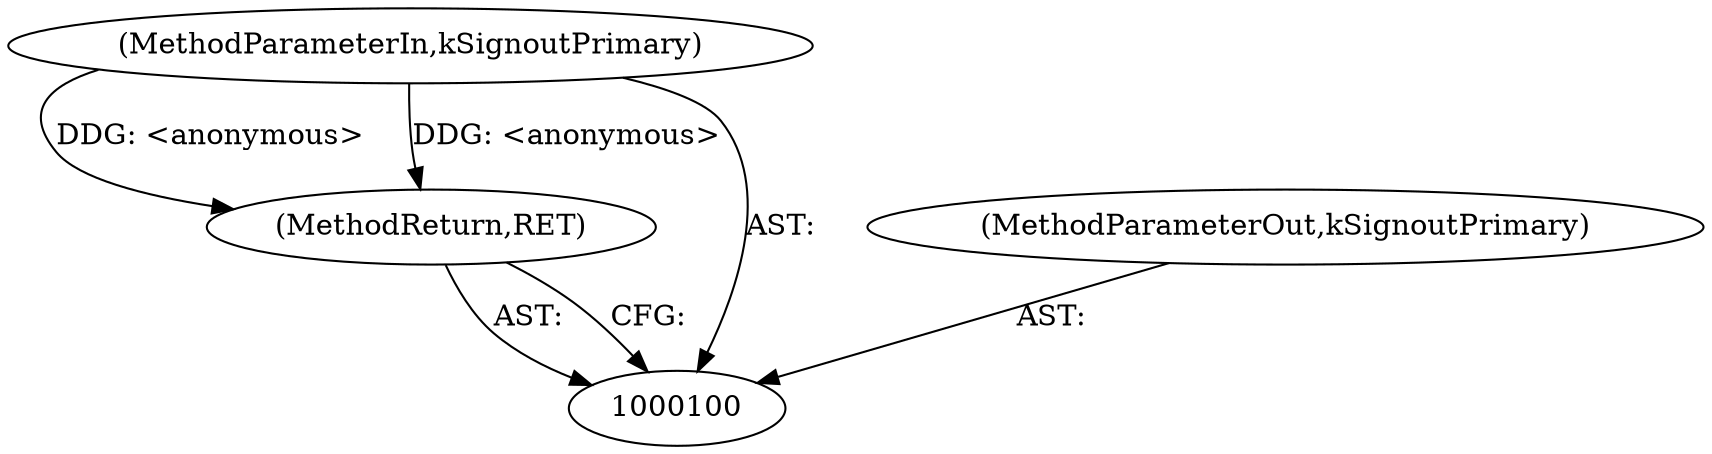 digraph "0_Chrome_282f53ffdc3b1902da86f6a0791af736837efbf8_0" {
"1000101" [label="(MethodParameterIn,kSignoutPrimary)"];
"1000136" [label="(MethodParameterOut,kSignoutPrimary)"];
"1000103" [label="(MethodReturn,RET)"];
"1000101" -> "1000100"  [label="AST: "];
"1000101" -> "1000103"  [label="DDG: <anonymous>"];
"1000136" -> "1000100"  [label="AST: "];
"1000103" -> "1000100"  [label="AST: "];
"1000103" -> "1000100"  [label="CFG: "];
"1000101" -> "1000103"  [label="DDG: <anonymous>"];
}
